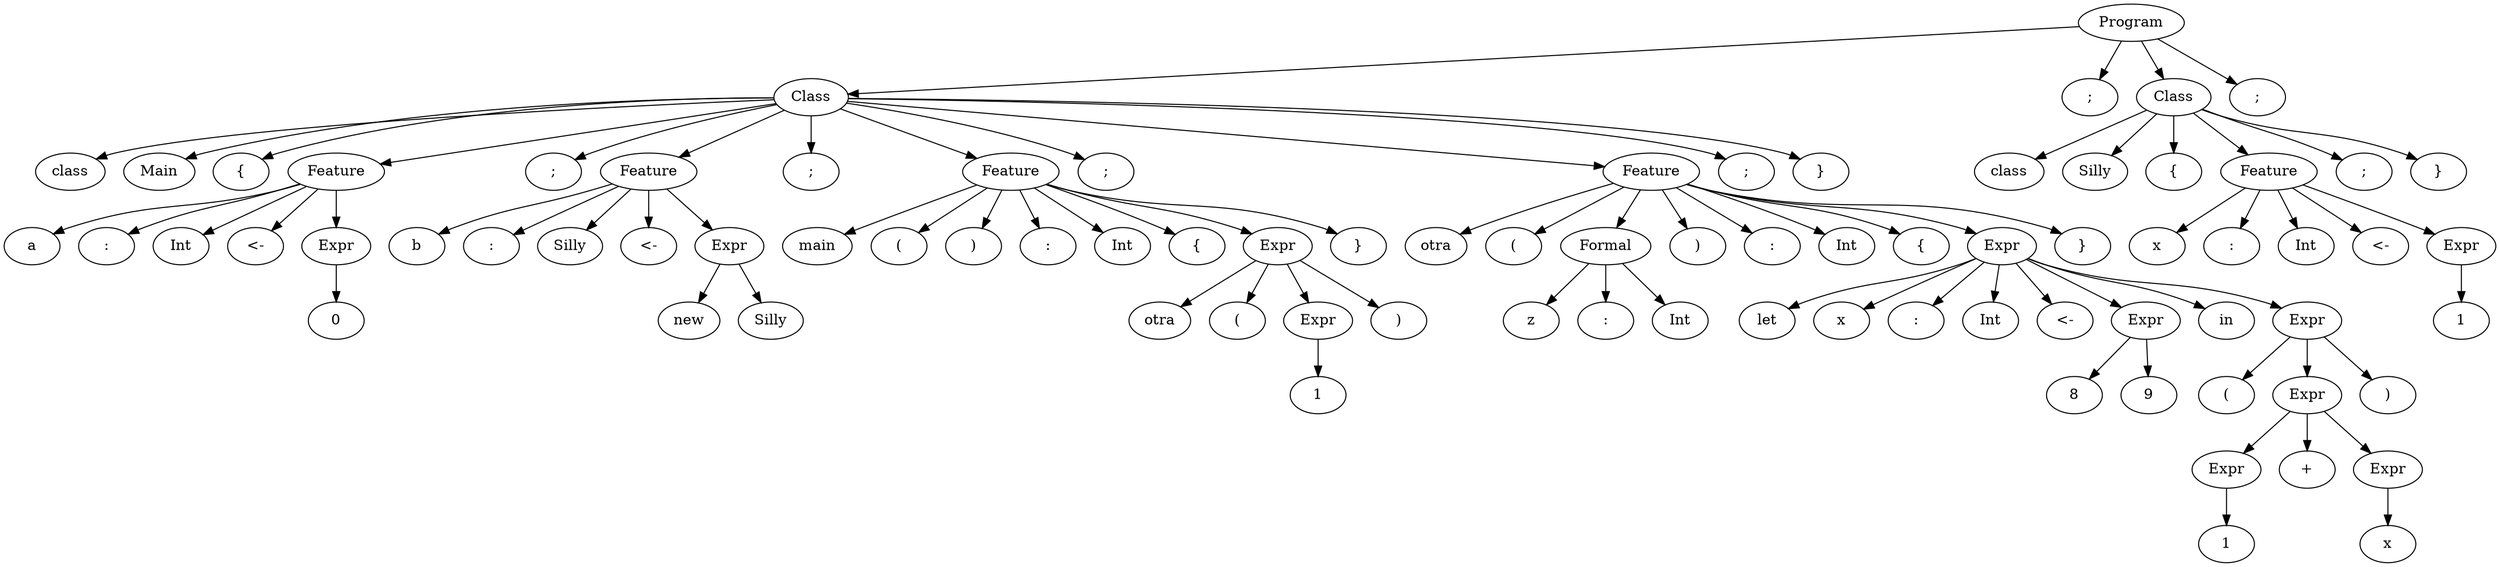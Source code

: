 digraph {
	0 [label=Program]
	0 -> 1
	1 [label=Class]
	1 -> 2
	2 [label=class]
	1 -> 3
	3 [label=Main]
	1 -> 4
	4 [label="{"]
	1 -> 5
	5 [label=Feature]
	5 -> 6
	6 [label=a]
	5 -> 7
	7 [label=":"]
	5 -> 8
	8 [label=Int]
	5 -> 9
	9 [label="<-"]
	5 -> 10
	10 [label=Expr]
	10 -> 11
	11 [label=0]
	1 -> 12
	12 [label=";"]
	1 -> 13
	13 [label=Feature]
	13 -> 14
	14 [label=b]
	13 -> 15
	15 [label=":"]
	13 -> 16
	16 [label=Silly]
	13 -> 17
	17 [label="<-"]
	13 -> 18
	18 [label=Expr]
	18 -> 19
	19 [label=new]
	18 -> 20
	20 [label=Silly]
	1 -> 21
	21 [label=";"]
	1 -> 22
	22 [label=Feature]
	22 -> 23
	23 [label=main]
	22 -> 24
	24 [label="("]
	22 -> 25
	25 [label=")"]
	22 -> 26
	26 [label=":"]
	22 -> 27
	27 [label=Int]
	22 -> 28
	28 [label="{"]
	22 -> 29
	29 [label=Expr]
	29 -> 30
	30 [label=otra]
	29 -> 31
	31 [label="("]
	29 -> 32
	32 [label=Expr]
	32 -> 33
	33 [label=1]
	29 -> 34
	34 [label=")"]
	22 -> 35
	35 [label="}"]
	1 -> 36
	36 [label=";"]
	1 -> 37
	37 [label=Feature]
	37 -> 38
	38 [label=otra]
	37 -> 39
	39 [label="("]
	37 -> 40
	40 [label=Formal]
	40 -> 41
	41 [label=z]
	40 -> 42
	42 [label=":"]
	40 -> 43
	43 [label=Int]
	37 -> 44
	44 [label=")"]
	37 -> 45
	45 [label=":"]
	37 -> 46
	46 [label=Int]
	37 -> 47
	47 [label="{"]
	37 -> 48
	48 [label=Expr]
	48 -> 49
	49 [label=let]
	48 -> 50
	50 [label=x]
	48 -> 51
	51 [label=":"]
	48 -> 52
	52 [label=Int]
	48 -> 53
	53 [label="<-"]
	48 -> 54
	54 [label=Expr]
	54 -> 55
	55 [label=8]
	54 -> 56
	56 [label=9]
	48 -> 57
	57 [label=in]
	48 -> 58
	58 [label=Expr]
	58 -> 59
	59 [label="("]
	58 -> 60
	60 [label=Expr]
	60 -> 61
	61 [label=Expr]
	61 -> 62
	62 [label=1]
	60 -> 63
	63 [label="+"]
	60 -> 64
	64 [label=Expr]
	64 -> 65
	65 [label=x]
	58 -> 66
	66 [label=")"]
	37 -> 67
	67 [label="}"]
	1 -> 68
	68 [label=";"]
	1 -> 69
	69 [label="}"]
	0 -> 70
	70 [label=";"]
	0 -> 71
	71 [label=Class]
	71 -> 72
	72 [label=class]
	71 -> 73
	73 [label=Silly]
	71 -> 74
	74 [label="{"]
	71 -> 75
	75 [label=Feature]
	75 -> 76
	76 [label=x]
	75 -> 77
	77 [label=":"]
	75 -> 78
	78 [label=Int]
	75 -> 79
	79 [label="<-"]
	75 -> 80
	80 [label=Expr]
	80 -> 81
	81 [label=1]
	71 -> 82
	82 [label=";"]
	71 -> 83
	83 [label="}"]
	0 -> 84
	84 [label=";"]
}
